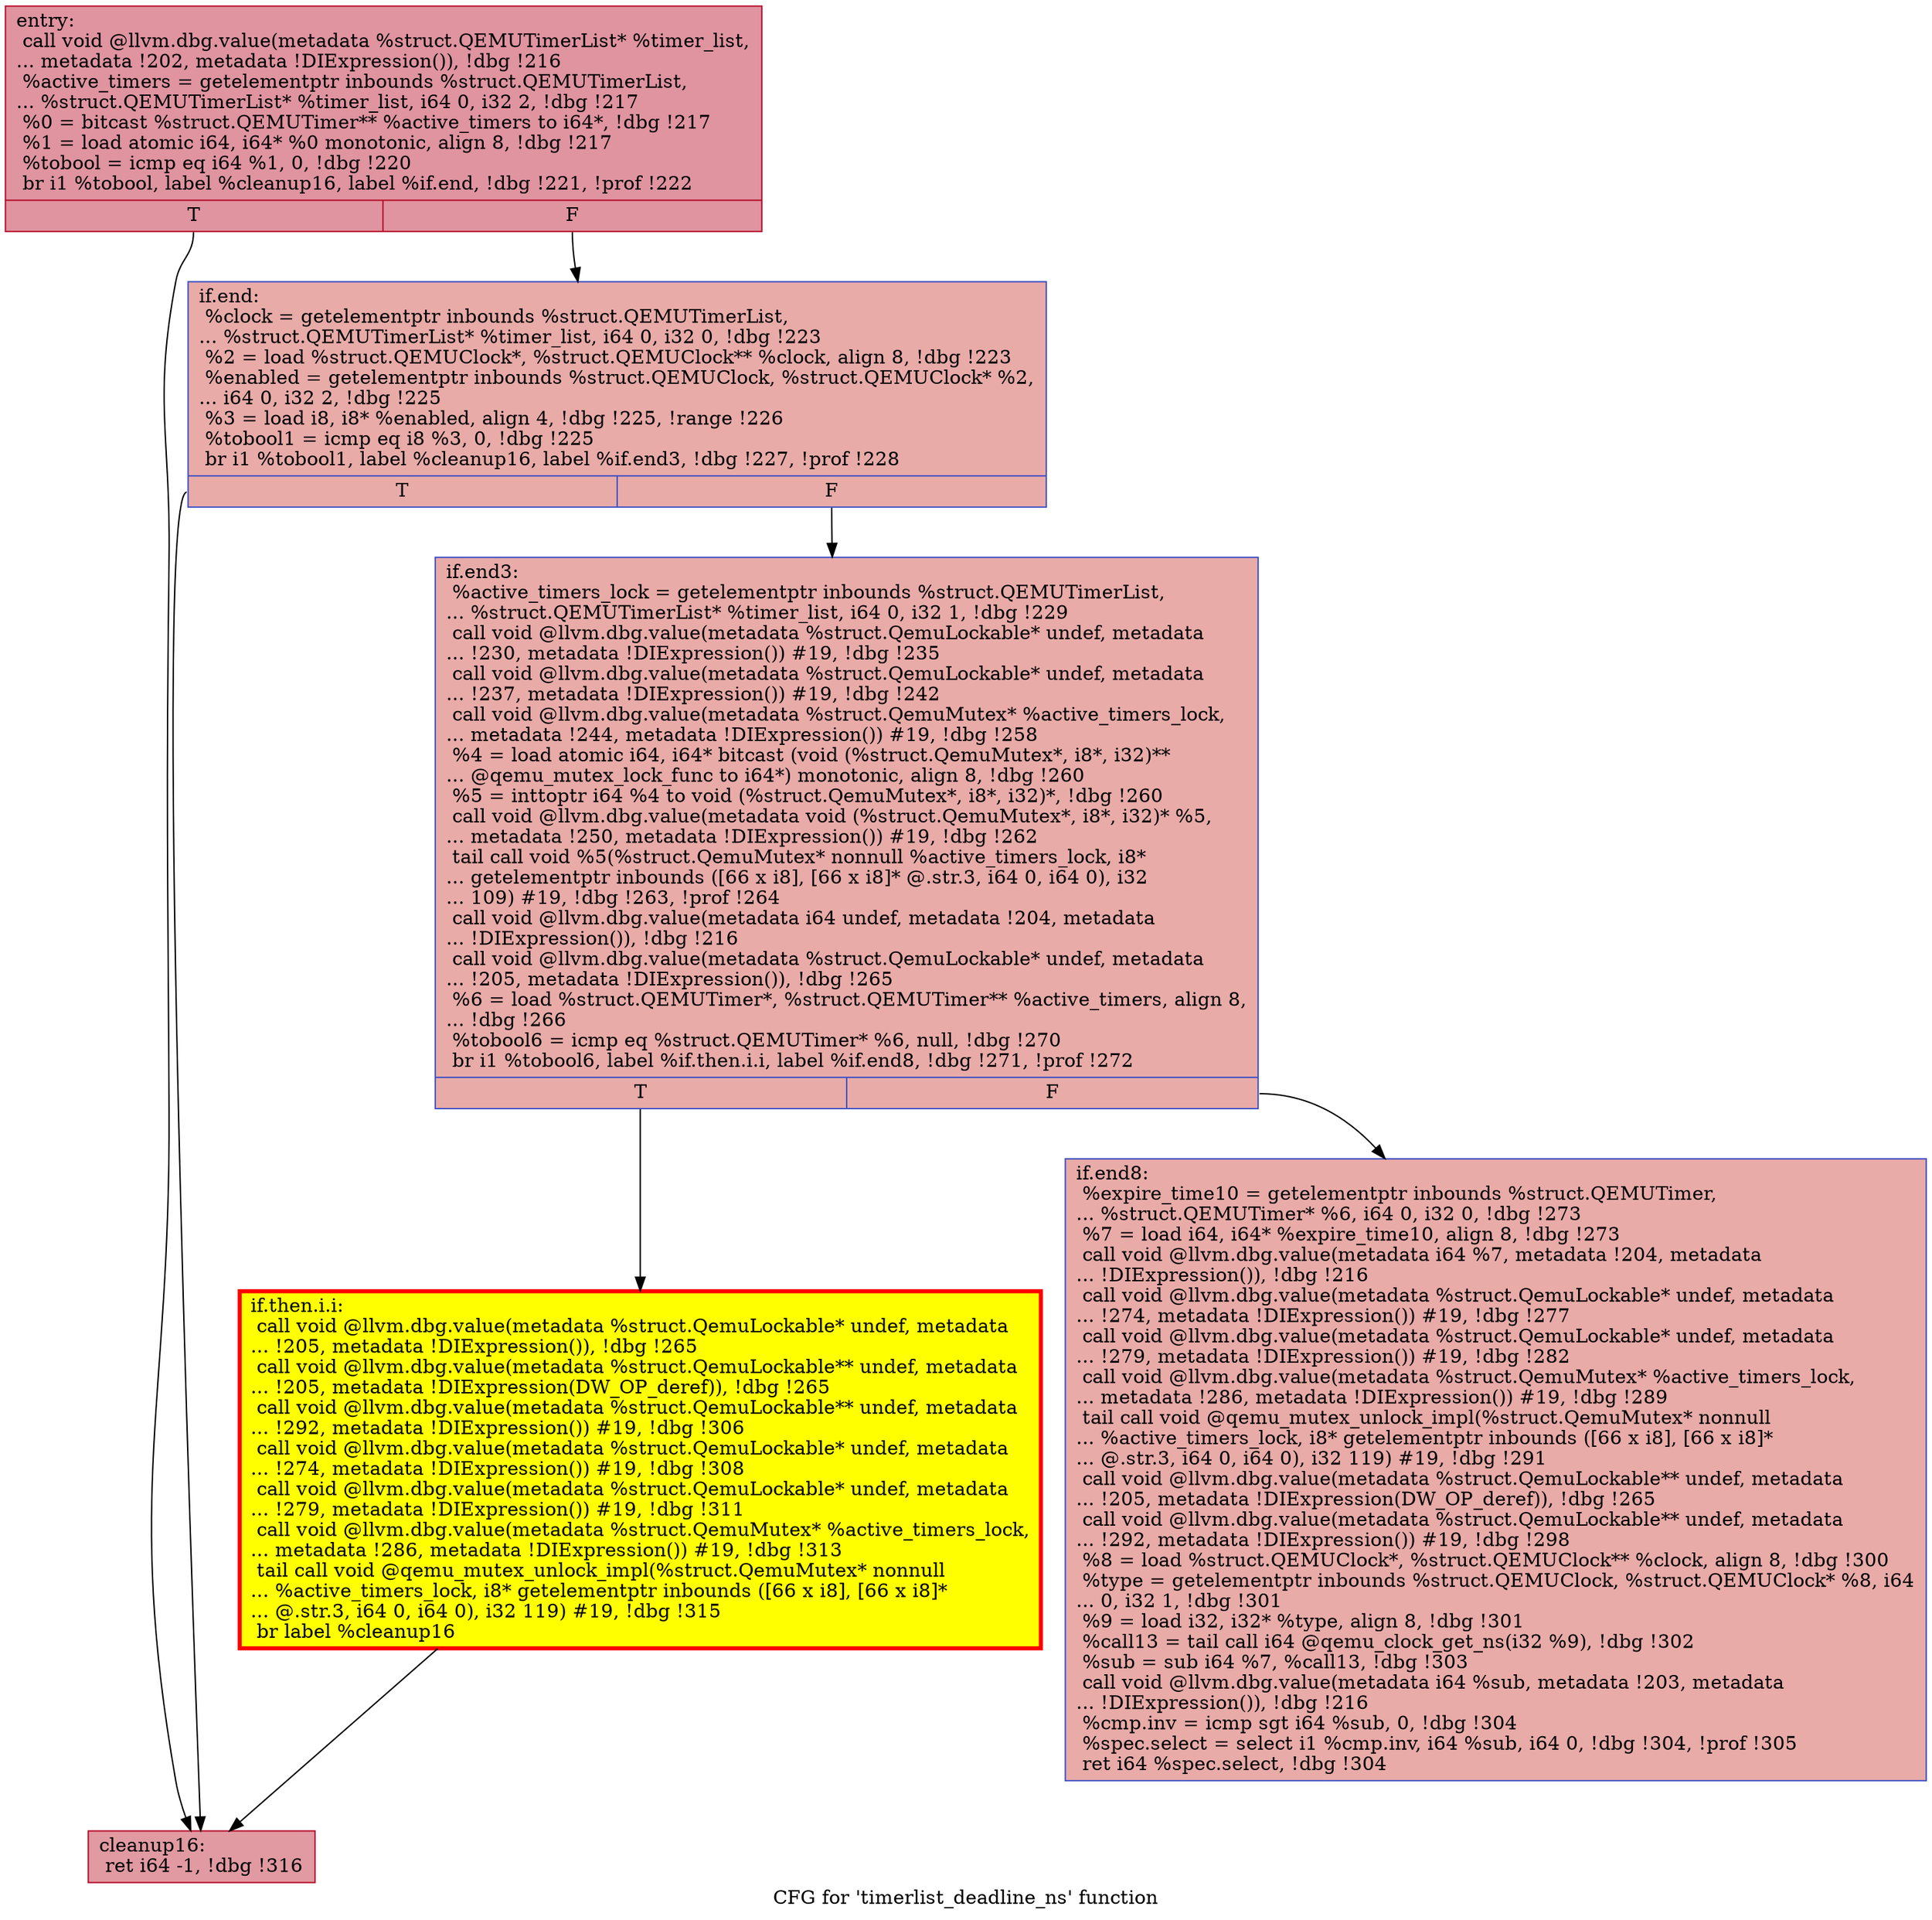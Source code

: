 digraph "CFG for 'timerlist_deadline_ns' function" {
	label="CFG for 'timerlist_deadline_ns' function";

	Node0x55757a7c1e80 [shape=record,color="#b70d28ff", style=filled, fillcolor="#b70d2870",label="{entry:\l  call void @llvm.dbg.value(metadata %struct.QEMUTimerList* %timer_list,\l... metadata !202, metadata !DIExpression()), !dbg !216\l  %active_timers = getelementptr inbounds %struct.QEMUTimerList,\l... %struct.QEMUTimerList* %timer_list, i64 0, i32 2, !dbg !217\l  %0 = bitcast %struct.QEMUTimer** %active_timers to i64*, !dbg !217\l  %1 = load atomic i64, i64* %0 monotonic, align 8, !dbg !217\l  %tobool = icmp eq i64 %1, 0, !dbg !220\l  br i1 %tobool, label %cleanup16, label %if.end, !dbg !221, !prof !222\l|{<s0>T|<s1>F}}"];
	Node0x55757a7c1e80:s0 -> Node0x55757a6300a0;
	Node0x55757a7c1e80:s1 -> Node0x55757a7c2010;
	Node0x55757a7c2010 [shape=record,color="#3d50c3ff", style=filled, fillcolor="#cc403a70",label="{if.end:                                           \l  %clock = getelementptr inbounds %struct.QEMUTimerList,\l... %struct.QEMUTimerList* %timer_list, i64 0, i32 0, !dbg !223\l  %2 = load %struct.QEMUClock*, %struct.QEMUClock** %clock, align 8, !dbg !223\l  %enabled = getelementptr inbounds %struct.QEMUClock, %struct.QEMUClock* %2,\l... i64 0, i32 2, !dbg !225\l  %3 = load i8, i8* %enabled, align 4, !dbg !225, !range !226\l  %tobool1 = icmp eq i8 %3, 0, !dbg !225\l  br i1 %tobool1, label %cleanup16, label %if.end3, !dbg !227, !prof !228\l|{<s0>T|<s1>F}}"];
	Node0x55757a7c2010:s0 -> Node0x55757a6300a0;
	Node0x55757a7c2010:s1 -> Node0x55757a7cce40;
	Node0x55757a7cce40 [shape=record,color="#3d50c3ff", style=filled, fillcolor="#cc403a70",label="{if.end3:                                          \l  %active_timers_lock = getelementptr inbounds %struct.QEMUTimerList,\l... %struct.QEMUTimerList* %timer_list, i64 0, i32 1, !dbg !229\l  call void @llvm.dbg.value(metadata %struct.QemuLockable* undef, metadata\l... !230, metadata !DIExpression()) #19, !dbg !235\l  call void @llvm.dbg.value(metadata %struct.QemuLockable* undef, metadata\l... !237, metadata !DIExpression()) #19, !dbg !242\l  call void @llvm.dbg.value(metadata %struct.QemuMutex* %active_timers_lock,\l... metadata !244, metadata !DIExpression()) #19, !dbg !258\l  %4 = load atomic i64, i64* bitcast (void (%struct.QemuMutex*, i8*, i32)**\l... @qemu_mutex_lock_func to i64*) monotonic, align 8, !dbg !260\l  %5 = inttoptr i64 %4 to void (%struct.QemuMutex*, i8*, i32)*, !dbg !260\l  call void @llvm.dbg.value(metadata void (%struct.QemuMutex*, i8*, i32)* %5,\l... metadata !250, metadata !DIExpression()) #19, !dbg !262\l  tail call void %5(%struct.QemuMutex* nonnull %active_timers_lock, i8*\l... getelementptr inbounds ([66 x i8], [66 x i8]* @.str.3, i64 0, i64 0), i32\l... 109) #19, !dbg !263, !prof !264\l  call void @llvm.dbg.value(metadata i64 undef, metadata !204, metadata\l... !DIExpression()), !dbg !216\l  call void @llvm.dbg.value(metadata %struct.QemuLockable* undef, metadata\l... !205, metadata !DIExpression()), !dbg !265\l  %6 = load %struct.QEMUTimer*, %struct.QEMUTimer** %active_timers, align 8,\l... !dbg !266\l  %tobool6 = icmp eq %struct.QEMUTimer* %6, null, !dbg !270\l  br i1 %tobool6, label %if.then.i.i, label %if.end8, !dbg !271, !prof !272\l|{<s0>T|<s1>F}}"];
	Node0x55757a7cce40:s0 -> Node0x55757a871ed0;
	Node0x55757a7cce40:s1 -> Node0x55757a7cefc0;
	Node0x55757a7cefc0 [shape=record,color="#3d50c3ff", style=filled, fillcolor="#cc403a70",label="{if.end8:                                          \l  %expire_time10 = getelementptr inbounds %struct.QEMUTimer,\l... %struct.QEMUTimer* %6, i64 0, i32 0, !dbg !273\l  %7 = load i64, i64* %expire_time10, align 8, !dbg !273\l  call void @llvm.dbg.value(metadata i64 %7, metadata !204, metadata\l... !DIExpression()), !dbg !216\l  call void @llvm.dbg.value(metadata %struct.QemuLockable* undef, metadata\l... !274, metadata !DIExpression()) #19, !dbg !277\l  call void @llvm.dbg.value(metadata %struct.QemuLockable* undef, metadata\l... !279, metadata !DIExpression()) #19, !dbg !282\l  call void @llvm.dbg.value(metadata %struct.QemuMutex* %active_timers_lock,\l... metadata !286, metadata !DIExpression()) #19, !dbg !289\l  tail call void @qemu_mutex_unlock_impl(%struct.QemuMutex* nonnull\l... %active_timers_lock, i8* getelementptr inbounds ([66 x i8], [66 x i8]*\l... @.str.3, i64 0, i64 0), i32 119) #19, !dbg !291\l  call void @llvm.dbg.value(metadata %struct.QemuLockable** undef, metadata\l... !205, metadata !DIExpression(DW_OP_deref)), !dbg !265\l  call void @llvm.dbg.value(metadata %struct.QemuLockable** undef, metadata\l... !292, metadata !DIExpression()) #19, !dbg !298\l  %8 = load %struct.QEMUClock*, %struct.QEMUClock** %clock, align 8, !dbg !300\l  %type = getelementptr inbounds %struct.QEMUClock, %struct.QEMUClock* %8, i64\l... 0, i32 1, !dbg !301\l  %9 = load i32, i32* %type, align 8, !dbg !301\l  %call13 = tail call i64 @qemu_clock_get_ns(i32 %9), !dbg !302\l  %sub = sub i64 %7, %call13, !dbg !303\l  call void @llvm.dbg.value(metadata i64 %sub, metadata !203, metadata\l... !DIExpression()), !dbg !216\l  %cmp.inv = icmp sgt i64 %sub, 0, !dbg !304\l  %spec.select = select i1 %cmp.inv, i64 %sub, i64 0, !dbg !304, !prof !305\l  ret i64 %spec.select, !dbg !304\l}"];
	Node0x55757a871ed0 [shape=record,penwidth=3.0, style="filled", color="red", fillcolor="yellow",label="{if.then.i.i:                                      \l  call void @llvm.dbg.value(metadata %struct.QemuLockable* undef, metadata\l... !205, metadata !DIExpression()), !dbg !265\l  call void @llvm.dbg.value(metadata %struct.QemuLockable** undef, metadata\l... !205, metadata !DIExpression(DW_OP_deref)), !dbg !265\l  call void @llvm.dbg.value(metadata %struct.QemuLockable** undef, metadata\l... !292, metadata !DIExpression()) #19, !dbg !306\l  call void @llvm.dbg.value(metadata %struct.QemuLockable* undef, metadata\l... !274, metadata !DIExpression()) #19, !dbg !308\l  call void @llvm.dbg.value(metadata %struct.QemuLockable* undef, metadata\l... !279, metadata !DIExpression()) #19, !dbg !311\l  call void @llvm.dbg.value(metadata %struct.QemuMutex* %active_timers_lock,\l... metadata !286, metadata !DIExpression()) #19, !dbg !313\l  tail call void @qemu_mutex_unlock_impl(%struct.QemuMutex* nonnull\l... %active_timers_lock, i8* getelementptr inbounds ([66 x i8], [66 x i8]*\l... @.str.3, i64 0, i64 0), i32 119) #19, !dbg !315\l  br label %cleanup16\l}"];
	Node0x55757a871ed0 -> Node0x55757a6300a0;
	Node0x55757a6300a0 [shape=record,color="#b70d28ff", style=filled, fillcolor="#bb1b2c70",label="{cleanup16:                                        \l  ret i64 -1, !dbg !316\l}"];
}
